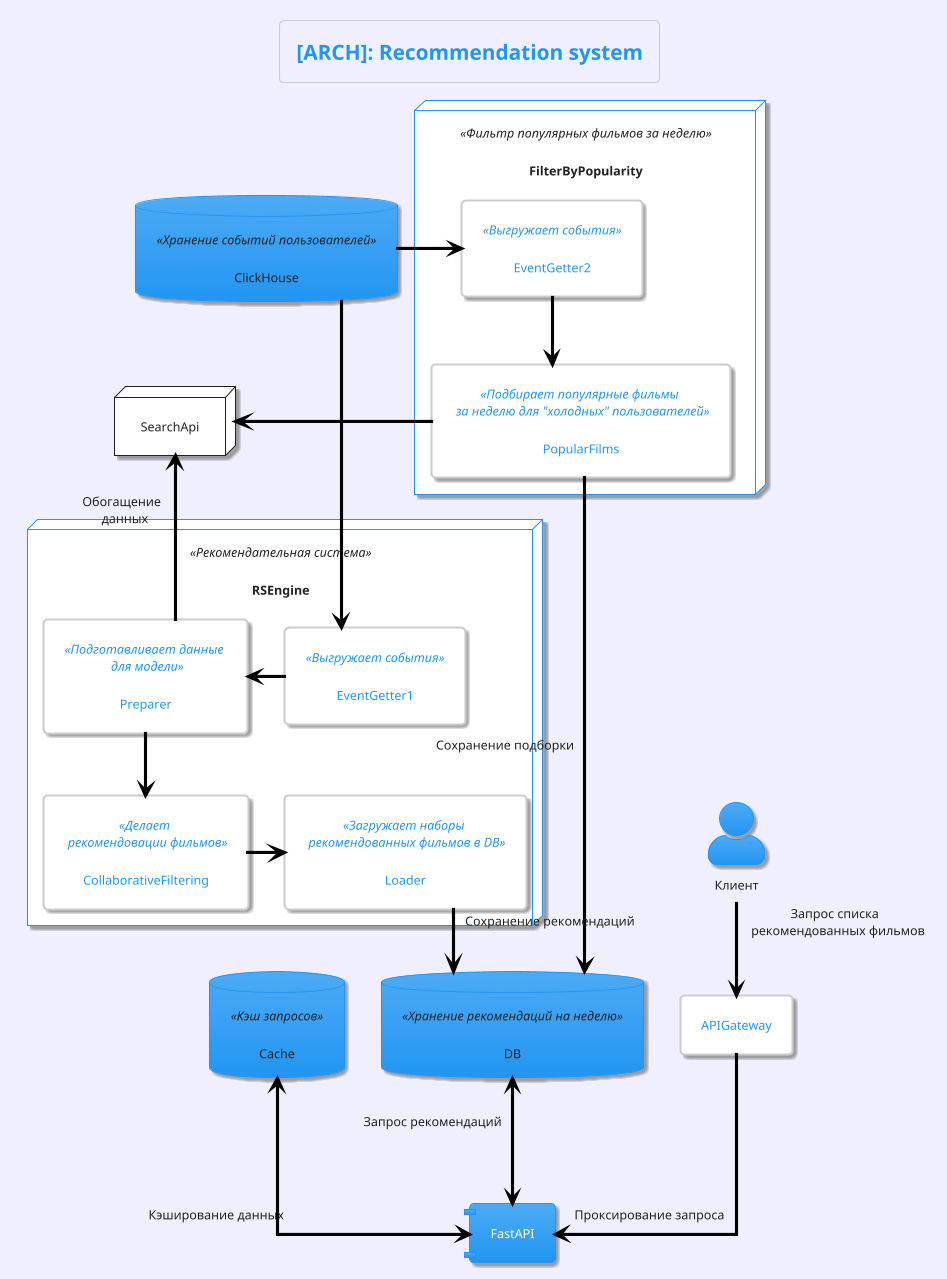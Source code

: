 @startuml
!theme materia
skinparam componentStyle uml1
skinparam backgroundColor MOTIVATION
skinparam linetype ortho
skinparam actorStyle awesome
skinparam defaultTextAlignment center
skinparam classarrowcolor Black
skinparam SequenceMessageAlign reverseDirection

title [ARCH]: Recommendation system

rectangle APIGateway
actor Клиент as Client
component FastAPI
database DB <<Хранение рекомендаций на неделю>>
database Cache <<Кэш запросов>>
node SearchApi
database ClickHouse <<Хранение событий пользователей>>
node RSEngine <<Рекомендательная система>> {
    rectangle EventGetter1 <<Выгружает события>>
    rectangle Preparer <<Подготавливает данные \n для модели>>
    rectangle Loader <<Загружает наборы \n рекомендованных фильмов в DB>>
    rectangle CollaborativeFiltering <<Делает \n рекомендовации фильмов>>
}
node FilterByPopularity <<Фильтр популярных фильмов за неделю>> {
    rectangle EventGetter2 <<Выгружает события>>
    rectangle PopularFilms <<Подбирает популярные фильмы \n за неделю для "холодных" пользователей>>
}

Client --> APIGateway: Запрос списка \n рекомендованных фильмов
APIGateway ---> FastAPI: Проксирование запроса
FastAPI <-up--> DB: Запрос рекомендаций
ClickHouse -right-> EventGetter1
ClickHouse -left-> EventGetter2
EventGetter1 -left-> Preparer
Preparer -up-> SearchApi: Обогащение \n данных
Preparer -down-> CollaborativeFiltering
CollaborativeFiltering -right-> Loader
EventGetter2 -down-> PopularFilms
PopularFilms --> DB: Сохранение подборки
PopularFilms -right-> SearchApi
Loader -down-> DB: Сохранение рекомендаций
FastAPI <-up--> Cache: Кэширование данных
@enduml
